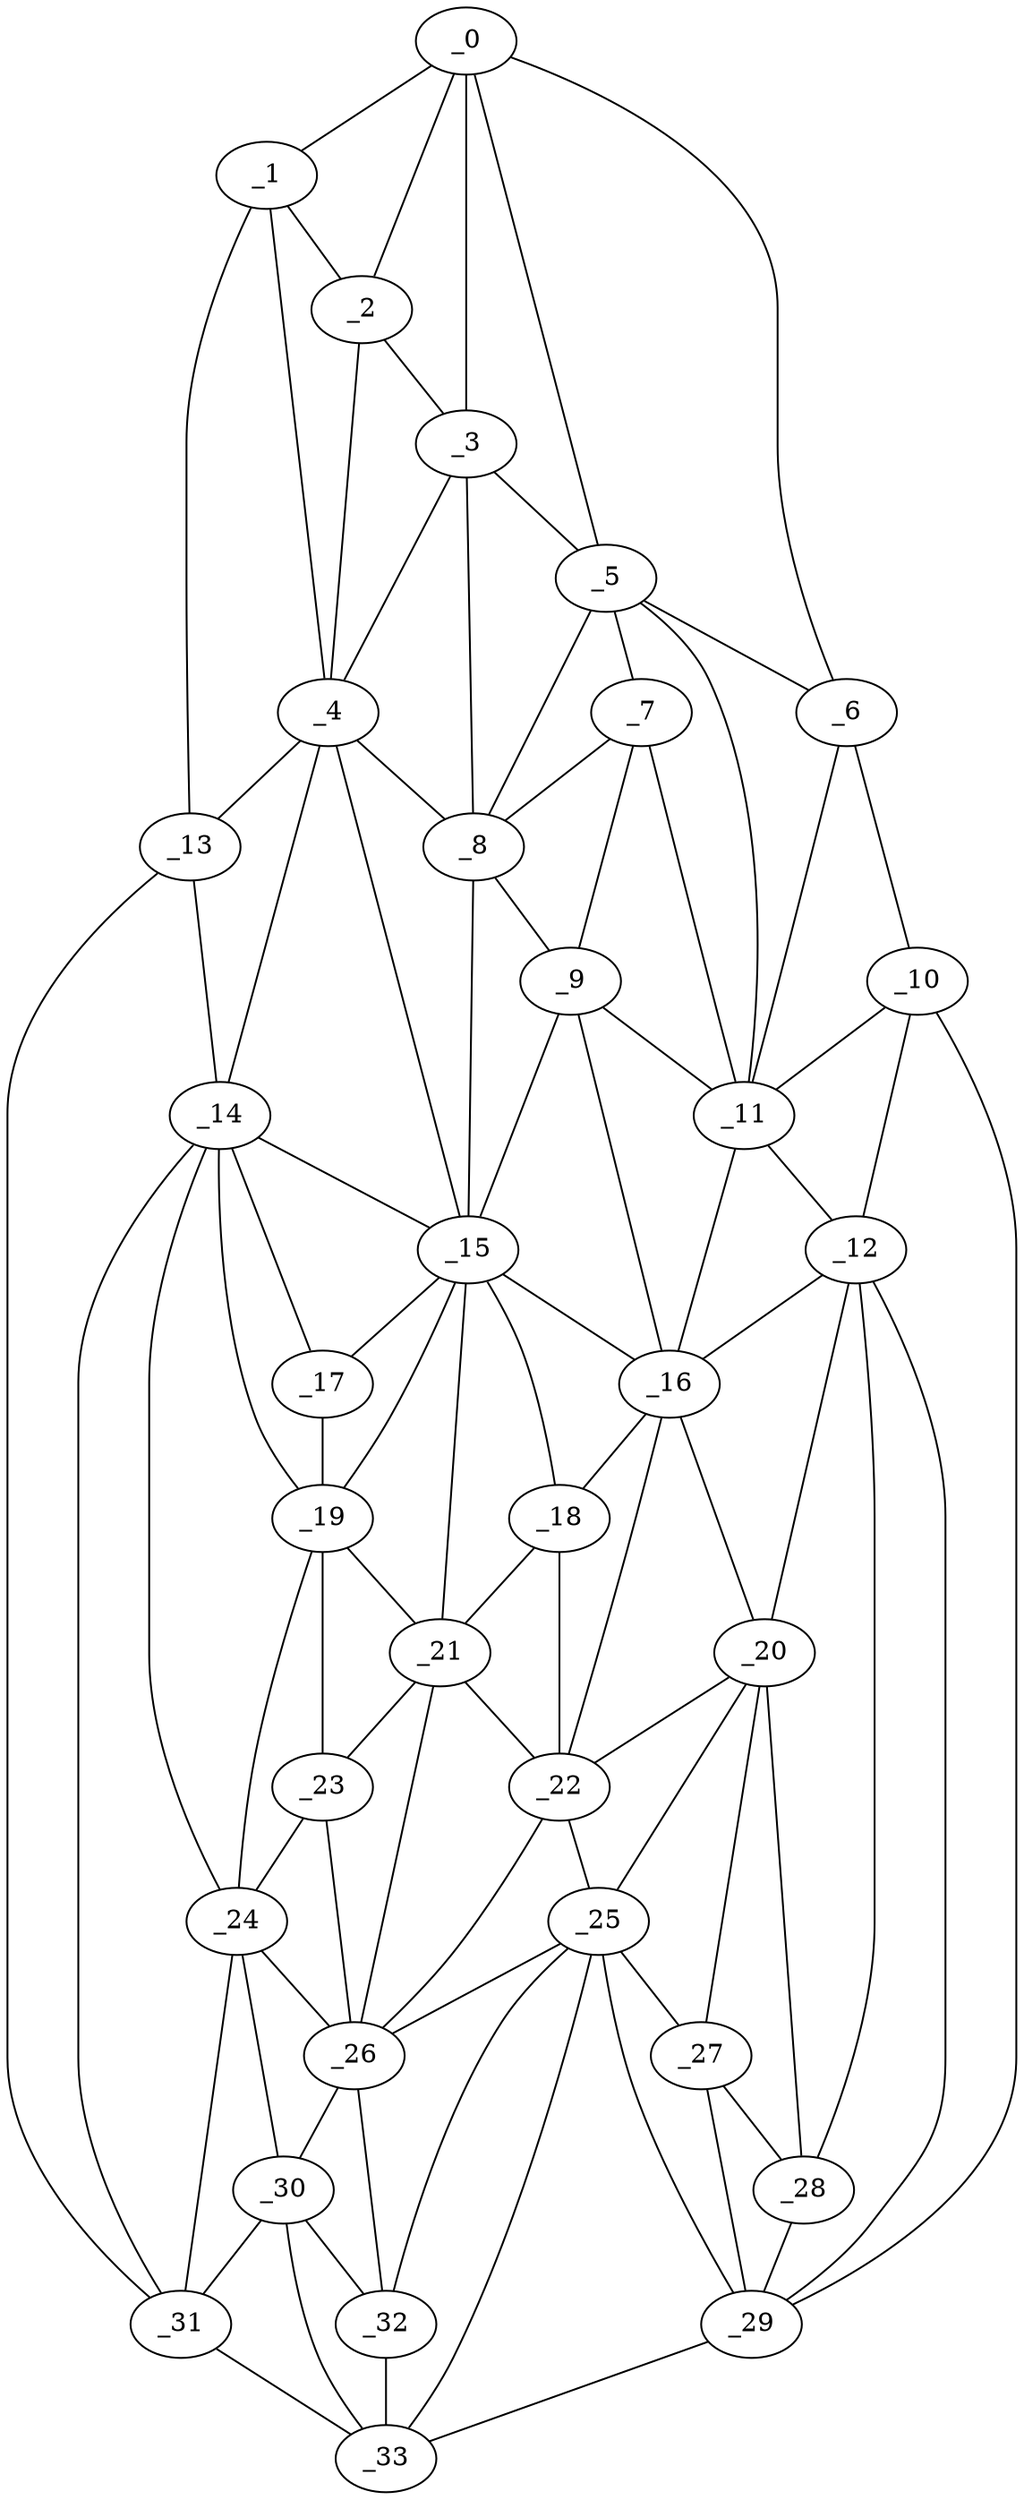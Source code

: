 graph "obj48__320.gxl" {
	_0	 [x=8,
		y=75];
	_1	 [x=12,
		y=92];
	_0 -- _1	 [valence=1];
	_2	 [x=16,
		y=80];
	_0 -- _2	 [valence=1];
	_3	 [x=20,
		y=65];
	_0 -- _3	 [valence=2];
	_5	 [x=30,
		y=40];
	_0 -- _5	 [valence=1];
	_6	 [x=34,
		y=20];
	_0 -- _6	 [valence=1];
	_1 -- _2	 [valence=2];
	_4	 [x=27,
		y=76];
	_1 -- _4	 [valence=2];
	_13	 [x=74,
		y=118];
	_1 -- _13	 [valence=1];
	_2 -- _3	 [valence=2];
	_2 -- _4	 [valence=1];
	_3 -- _4	 [valence=2];
	_3 -- _5	 [valence=1];
	_8	 [x=36,
		y=54];
	_3 -- _8	 [valence=2];
	_4 -- _8	 [valence=2];
	_4 -- _13	 [valence=2];
	_14	 [x=78,
		y=108];
	_4 -- _14	 [valence=2];
	_15	 [x=82,
		y=81];
	_4 -- _15	 [valence=2];
	_5 -- _6	 [valence=2];
	_7	 [x=36,
		y=46];
	_5 -- _7	 [valence=1];
	_5 -- _8	 [valence=2];
	_11	 [x=52,
		y=30];
	_5 -- _11	 [valence=1];
	_10	 [x=46,
		y=19];
	_6 -- _10	 [valence=1];
	_6 -- _11	 [valence=2];
	_7 -- _8	 [valence=2];
	_9	 [x=42,
		y=48];
	_7 -- _9	 [valence=1];
	_7 -- _11	 [valence=2];
	_8 -- _9	 [valence=2];
	_8 -- _15	 [valence=2];
	_9 -- _11	 [valence=2];
	_9 -- _15	 [valence=2];
	_16	 [x=84,
		y=53];
	_9 -- _16	 [valence=2];
	_10 -- _11	 [valence=2];
	_12	 [x=54,
		y=23];
	_10 -- _12	 [valence=2];
	_29	 [x=115,
		y=42];
	_10 -- _29	 [valence=1];
	_11 -- _12	 [valence=2];
	_11 -- _16	 [valence=2];
	_12 -- _16	 [valence=2];
	_20	 [x=94,
		y=50];
	_12 -- _20	 [valence=1];
	_28	 [x=110,
		y=43];
	_12 -- _28	 [valence=2];
	_12 -- _29	 [valence=1];
	_13 -- _14	 [valence=2];
	_31	 [x=116,
		y=105];
	_13 -- _31	 [valence=1];
	_14 -- _15	 [valence=1];
	_17	 [x=86,
		y=94];
	_14 -- _17	 [valence=2];
	_19	 [x=92,
		y=93];
	_14 -- _19	 [valence=2];
	_24	 [x=100,
		y=93];
	_14 -- _24	 [valence=2];
	_14 -- _31	 [valence=2];
	_15 -- _16	 [valence=1];
	_15 -- _17	 [valence=2];
	_18	 [x=88,
		y=73];
	_15 -- _18	 [valence=1];
	_15 -- _19	 [valence=2];
	_21	 [x=95,
		y=79];
	_15 -- _21	 [valence=2];
	_16 -- _18	 [valence=2];
	_16 -- _20	 [valence=1];
	_22	 [x=98,
		y=70];
	_16 -- _22	 [valence=1];
	_17 -- _19	 [valence=1];
	_18 -- _21	 [valence=1];
	_18 -- _22	 [valence=2];
	_19 -- _21	 [valence=1];
	_23	 [x=98,
		y=81];
	_19 -- _23	 [valence=2];
	_19 -- _24	 [valence=2];
	_20 -- _22	 [valence=2];
	_25	 [x=104,
		y=58];
	_20 -- _25	 [valence=2];
	_27	 [x=106,
		y=46];
	_20 -- _27	 [valence=2];
	_20 -- _28	 [valence=2];
	_21 -- _22	 [valence=2];
	_21 -- _23	 [valence=2];
	_26	 [x=105,
		y=77];
	_21 -- _26	 [valence=2];
	_22 -- _25	 [valence=2];
	_22 -- _26	 [valence=1];
	_23 -- _24	 [valence=2];
	_23 -- _26	 [valence=2];
	_24 -- _26	 [valence=2];
	_30	 [x=115,
		y=84];
	_24 -- _30	 [valence=2];
	_24 -- _31	 [valence=2];
	_25 -- _26	 [valence=2];
	_25 -- _27	 [valence=2];
	_25 -- _29	 [valence=2];
	_32	 [x=118,
		y=71];
	_25 -- _32	 [valence=1];
	_33	 [x=125,
		y=65];
	_25 -- _33	 [valence=2];
	_26 -- _30	 [valence=2];
	_26 -- _32	 [valence=2];
	_27 -- _28	 [valence=2];
	_27 -- _29	 [valence=2];
	_28 -- _29	 [valence=2];
	_29 -- _33	 [valence=1];
	_30 -- _31	 [valence=2];
	_30 -- _32	 [valence=2];
	_30 -- _33	 [valence=1];
	_31 -- _33	 [valence=1];
	_32 -- _33	 [valence=1];
}
